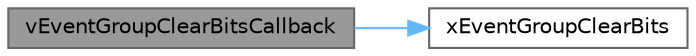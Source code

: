digraph "vEventGroupClearBitsCallback"
{
 // LATEX_PDF_SIZE
  bgcolor="transparent";
  edge [fontname=Helvetica,fontsize=10,labelfontname=Helvetica,labelfontsize=10];
  node [fontname=Helvetica,fontsize=10,shape=box,height=0.2,width=0.4];
  rankdir="LR";
  Node1 [id="Node000001",label="vEventGroupClearBitsCallback",height=0.2,width=0.4,color="gray40", fillcolor="grey60", style="filled", fontcolor="black",tooltip=" "];
  Node1 -> Node2 [id="edge1_Node000001_Node000002",color="steelblue1",style="solid",tooltip=" "];
  Node2 [id="Node000002",label="xEventGroupClearBits",height=0.2,width=0.4,color="grey40", fillcolor="white", style="filled",URL="$event__groups_8c.html#a71dd2680fdfbdde7d6b10db203e266ba",tooltip=" "];
}
